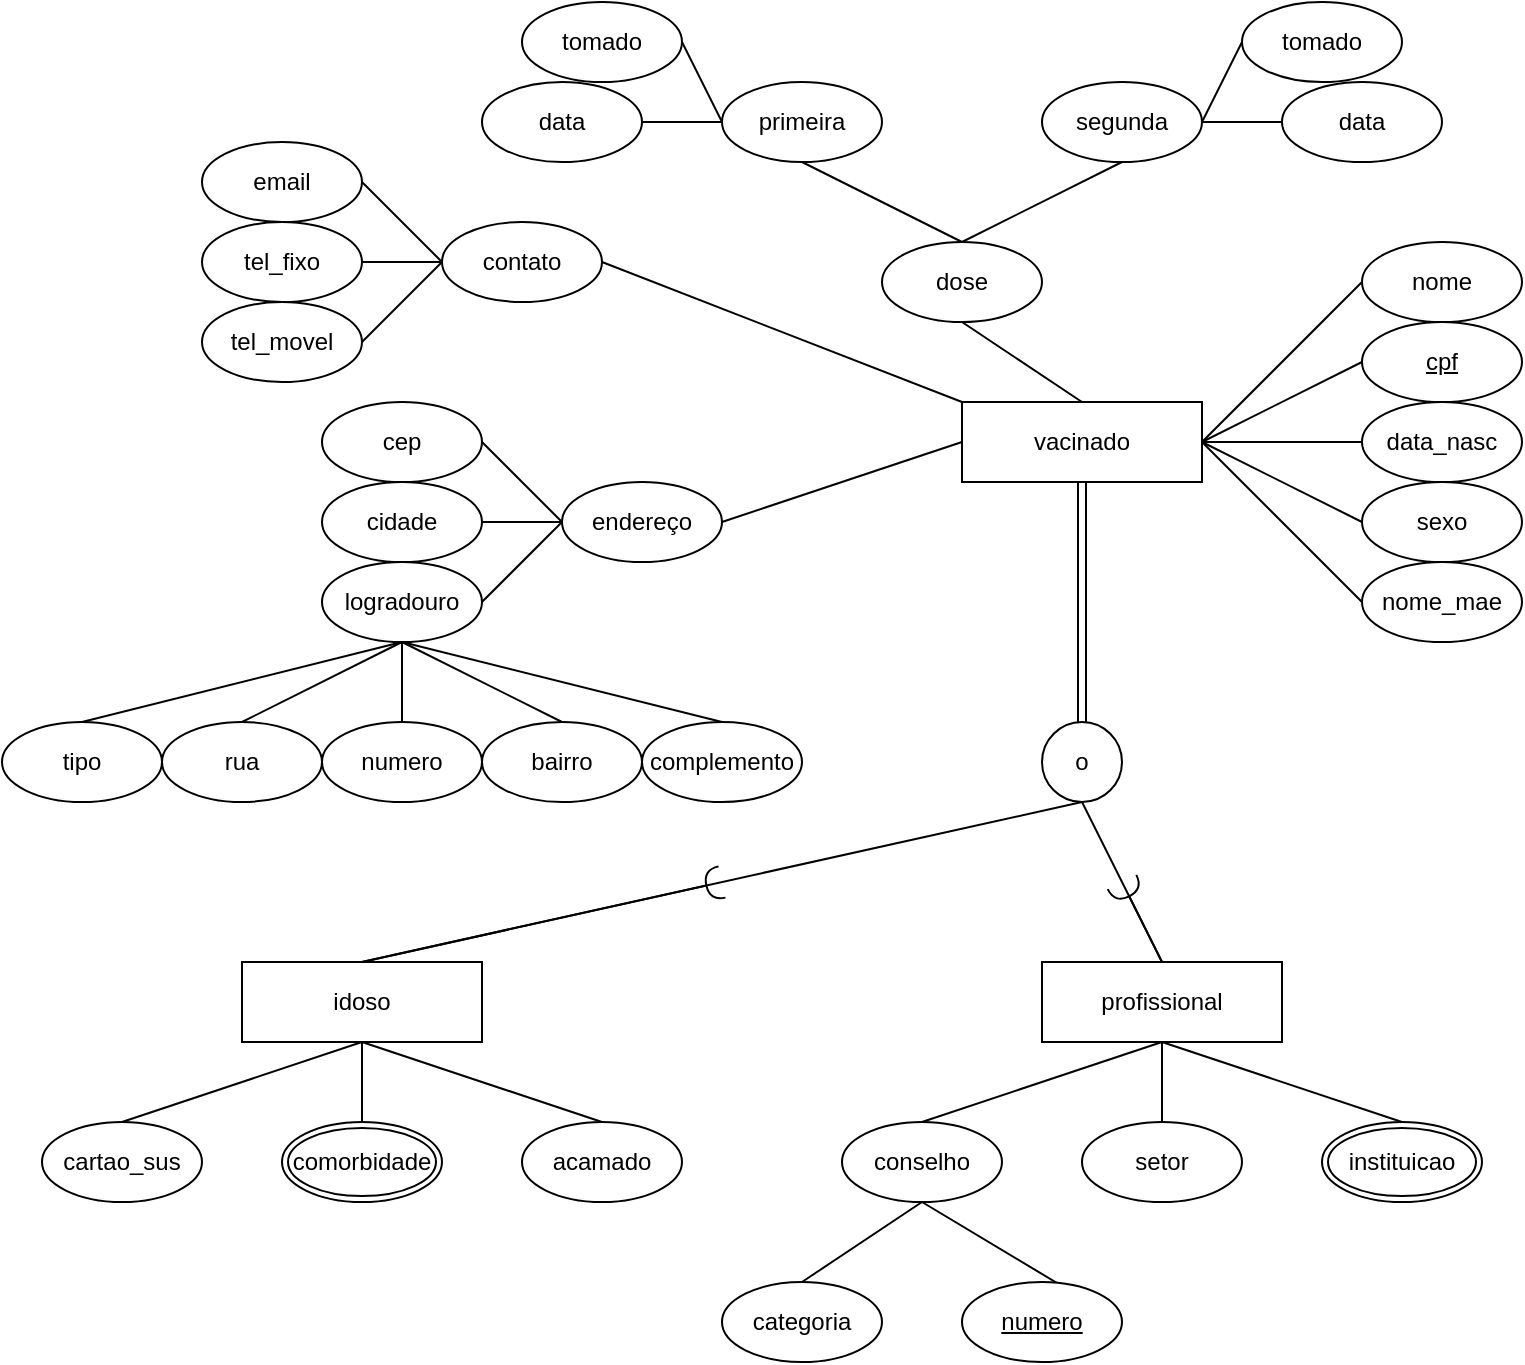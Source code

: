 <mxfile version="14.4.5" type="github">
  <diagram id="R2lEEEUBdFMjLlhIrx00" name="Page-1">
    <mxGraphModel dx="18" dy="456" grid="1" gridSize="10" guides="1" tooltips="1" connect="1" arrows="1" fold="1" page="1" pageScale="1" pageWidth="850" pageHeight="1100" math="0" shadow="0" extFonts="Permanent Marker^https://fonts.googleapis.com/css?family=Permanent+Marker">
      <root>
        <mxCell id="0" />
        <mxCell id="1" parent="0" />
        <mxCell id="XcMcHnZJGsY6i6CQSqj3-1" style="edgeStyle=none;orthogonalLoop=1;jettySize=auto;html=1;exitX=1;exitY=0.5;exitDx=0;exitDy=0;entryX=0;entryY=0.5;entryDx=0;entryDy=0;endArrow=none;endFill=0;" parent="1" source="XcMcHnZJGsY6i6CQSqj3-10" target="XcMcHnZJGsY6i6CQSqj3-11" edge="1">
          <mxGeometry relative="1" as="geometry" />
        </mxCell>
        <mxCell id="XcMcHnZJGsY6i6CQSqj3-2" style="edgeStyle=none;orthogonalLoop=1;jettySize=auto;html=1;exitX=1;exitY=0.5;exitDx=0;exitDy=0;entryX=0;entryY=0.5;entryDx=0;entryDy=0;endArrow=none;endFill=0;" parent="1" source="XcMcHnZJGsY6i6CQSqj3-10" target="XcMcHnZJGsY6i6CQSqj3-12" edge="1">
          <mxGeometry relative="1" as="geometry" />
        </mxCell>
        <mxCell id="XcMcHnZJGsY6i6CQSqj3-3" style="edgeStyle=none;orthogonalLoop=1;jettySize=auto;html=1;exitX=1;exitY=0.5;exitDx=0;exitDy=0;entryX=0;entryY=0.5;entryDx=0;entryDy=0;endArrow=none;endFill=0;" parent="1" source="XcMcHnZJGsY6i6CQSqj3-10" target="XcMcHnZJGsY6i6CQSqj3-13" edge="1">
          <mxGeometry relative="1" as="geometry" />
        </mxCell>
        <mxCell id="XcMcHnZJGsY6i6CQSqj3-4" style="edgeStyle=none;orthogonalLoop=1;jettySize=auto;html=1;exitX=1;exitY=0.5;exitDx=0;exitDy=0;entryX=0;entryY=0.5;entryDx=0;entryDy=0;endArrow=none;endFill=0;" parent="1" source="XcMcHnZJGsY6i6CQSqj3-10" target="XcMcHnZJGsY6i6CQSqj3-14" edge="1">
          <mxGeometry relative="1" as="geometry" />
        </mxCell>
        <mxCell id="XcMcHnZJGsY6i6CQSqj3-5" style="edgeStyle=none;orthogonalLoop=1;jettySize=auto;html=1;exitX=1;exitY=0.5;exitDx=0;exitDy=0;entryX=0;entryY=0.5;entryDx=0;entryDy=0;endArrow=none;endFill=0;" parent="1" source="XcMcHnZJGsY6i6CQSqj3-10" target="XcMcHnZJGsY6i6CQSqj3-15" edge="1">
          <mxGeometry relative="1" as="geometry" />
        </mxCell>
        <mxCell id="XcMcHnZJGsY6i6CQSqj3-6" style="edgeStyle=none;orthogonalLoop=1;jettySize=auto;html=1;exitX=0;exitY=0;exitDx=0;exitDy=0;entryX=1;entryY=0.5;entryDx=0;entryDy=0;endArrow=none;endFill=0;" parent="1" source="XcMcHnZJGsY6i6CQSqj3-10" target="XcMcHnZJGsY6i6CQSqj3-19" edge="1">
          <mxGeometry relative="1" as="geometry" />
        </mxCell>
        <mxCell id="XcMcHnZJGsY6i6CQSqj3-7" style="edgeStyle=none;orthogonalLoop=1;jettySize=auto;html=1;exitX=0.5;exitY=0;exitDx=0;exitDy=0;entryX=0.5;entryY=1;entryDx=0;entryDy=0;endArrow=none;endFill=0;" parent="1" source="XcMcHnZJGsY6i6CQSqj3-10" target="XcMcHnZJGsY6i6CQSqj3-22" edge="1">
          <mxGeometry relative="1" as="geometry" />
        </mxCell>
        <mxCell id="XcMcHnZJGsY6i6CQSqj3-8" style="edgeStyle=none;orthogonalLoop=1;jettySize=auto;html=1;exitX=0;exitY=0.5;exitDx=0;exitDy=0;entryX=1;entryY=0.5;entryDx=0;entryDy=0;endArrow=none;endFill=0;" parent="1" source="XcMcHnZJGsY6i6CQSqj3-10" target="XcMcHnZJGsY6i6CQSqj3-26" edge="1">
          <mxGeometry relative="1" as="geometry" />
        </mxCell>
        <mxCell id="XcMcHnZJGsY6i6CQSqj3-9" style="edgeStyle=none;orthogonalLoop=1;jettySize=auto;html=1;exitX=0.5;exitY=1;exitDx=0;exitDy=0;entryX=0.5;entryY=0;entryDx=0;entryDy=0;shape=link;" parent="1" source="XcMcHnZJGsY6i6CQSqj3-10" target="XcMcHnZJGsY6i6CQSqj3-55" edge="1">
          <mxGeometry relative="1" as="geometry" />
        </mxCell>
        <mxCell id="XcMcHnZJGsY6i6CQSqj3-10" value="vacinado" style="whiteSpace=wrap;html=1;" parent="1" vertex="1">
          <mxGeometry x="1360" y="240" width="120" height="40" as="geometry" />
        </mxCell>
        <mxCell id="XcMcHnZJGsY6i6CQSqj3-11" value="nome" style="ellipse;whiteSpace=wrap;html=1;" parent="1" vertex="1">
          <mxGeometry x="1560" y="160" width="80" height="40" as="geometry" />
        </mxCell>
        <mxCell id="XcMcHnZJGsY6i6CQSqj3-12" value="&lt;u&gt;cpf&lt;/u&gt;" style="ellipse;whiteSpace=wrap;html=1;" parent="1" vertex="1">
          <mxGeometry x="1560" y="200" width="80" height="40" as="geometry" />
        </mxCell>
        <mxCell id="XcMcHnZJGsY6i6CQSqj3-13" value="&lt;div&gt;data_nasc&lt;/div&gt;" style="ellipse;whiteSpace=wrap;html=1;" parent="1" vertex="1">
          <mxGeometry x="1560" y="240" width="80" height="40" as="geometry" />
        </mxCell>
        <mxCell id="XcMcHnZJGsY6i6CQSqj3-14" value="sexo" style="ellipse;whiteSpace=wrap;html=1;" parent="1" vertex="1">
          <mxGeometry x="1560" y="280" width="80" height="40" as="geometry" />
        </mxCell>
        <mxCell id="XcMcHnZJGsY6i6CQSqj3-15" value="&lt;div&gt;nome_mae&lt;/div&gt;" style="ellipse;whiteSpace=wrap;html=1;" parent="1" vertex="1">
          <mxGeometry x="1560" y="320" width="80" height="40" as="geometry" />
        </mxCell>
        <mxCell id="XcMcHnZJGsY6i6CQSqj3-16" style="orthogonalLoop=1;jettySize=auto;html=1;exitX=0;exitY=0.5;exitDx=0;exitDy=0;entryX=1;entryY=0.5;entryDx=0;entryDy=0;endArrow=none;endFill=0;" parent="1" source="XcMcHnZJGsY6i6CQSqj3-19" target="XcMcHnZJGsY6i6CQSqj3-27" edge="1">
          <mxGeometry relative="1" as="geometry" />
        </mxCell>
        <mxCell id="XcMcHnZJGsY6i6CQSqj3-17" style="edgeStyle=none;orthogonalLoop=1;jettySize=auto;html=1;exitX=0;exitY=0.5;exitDx=0;exitDy=0;entryX=1;entryY=0.5;entryDx=0;entryDy=0;endArrow=none;endFill=0;" parent="1" source="XcMcHnZJGsY6i6CQSqj3-19" target="XcMcHnZJGsY6i6CQSqj3-28" edge="1">
          <mxGeometry relative="1" as="geometry" />
        </mxCell>
        <mxCell id="XcMcHnZJGsY6i6CQSqj3-18" style="edgeStyle=none;orthogonalLoop=1;jettySize=auto;html=1;exitX=0;exitY=0.5;exitDx=0;exitDy=0;entryX=1;entryY=0.5;entryDx=0;entryDy=0;endArrow=none;endFill=0;" parent="1" source="XcMcHnZJGsY6i6CQSqj3-19" target="XcMcHnZJGsY6i6CQSqj3-29" edge="1">
          <mxGeometry relative="1" as="geometry" />
        </mxCell>
        <mxCell id="XcMcHnZJGsY6i6CQSqj3-19" value="contato" style="ellipse;whiteSpace=wrap;html=1;" parent="1" vertex="1">
          <mxGeometry x="1100" y="150" width="80" height="40" as="geometry" />
        </mxCell>
        <mxCell id="XcMcHnZJGsY6i6CQSqj3-20" style="edgeStyle=none;orthogonalLoop=1;jettySize=auto;html=1;exitX=0.5;exitY=0;exitDx=0;exitDy=0;entryX=0.5;entryY=1;entryDx=0;entryDy=0;endArrow=none;endFill=0;" parent="1" source="XcMcHnZJGsY6i6CQSqj3-22" target="XcMcHnZJGsY6i6CQSqj3-45" edge="1">
          <mxGeometry relative="1" as="geometry" />
        </mxCell>
        <mxCell id="XcMcHnZJGsY6i6CQSqj3-21" style="edgeStyle=none;orthogonalLoop=1;jettySize=auto;html=1;exitX=0.5;exitY=0;exitDx=0;exitDy=0;entryX=0.5;entryY=1;entryDx=0;entryDy=0;endArrow=none;endFill=0;" parent="1" source="XcMcHnZJGsY6i6CQSqj3-22" target="XcMcHnZJGsY6i6CQSqj3-48" edge="1">
          <mxGeometry relative="1" as="geometry" />
        </mxCell>
        <mxCell id="XcMcHnZJGsY6i6CQSqj3-22" value="dose" style="ellipse;whiteSpace=wrap;html=1;" parent="1" vertex="1">
          <mxGeometry x="1320" y="160" width="80" height="40" as="geometry" />
        </mxCell>
        <mxCell id="XcMcHnZJGsY6i6CQSqj3-23" style="edgeStyle=none;orthogonalLoop=1;jettySize=auto;html=1;entryX=1;entryY=0.5;entryDx=0;entryDy=0;exitX=0;exitY=0.5;exitDx=0;exitDy=0;endArrow=none;endFill=0;" parent="1" source="XcMcHnZJGsY6i6CQSqj3-26" target="XcMcHnZJGsY6i6CQSqj3-30" edge="1">
          <mxGeometry relative="1" as="geometry">
            <mxPoint x="1140" y="300" as="sourcePoint" />
          </mxGeometry>
        </mxCell>
        <mxCell id="XcMcHnZJGsY6i6CQSqj3-24" style="edgeStyle=none;orthogonalLoop=1;jettySize=auto;html=1;exitX=0;exitY=0.5;exitDx=0;exitDy=0;entryX=1;entryY=0.5;entryDx=0;entryDy=0;endArrow=none;endFill=0;" parent="1" source="XcMcHnZJGsY6i6CQSqj3-26" target="XcMcHnZJGsY6i6CQSqj3-31" edge="1">
          <mxGeometry relative="1" as="geometry" />
        </mxCell>
        <mxCell id="XcMcHnZJGsY6i6CQSqj3-25" style="edgeStyle=none;orthogonalLoop=1;jettySize=auto;html=1;exitX=0;exitY=0.5;exitDx=0;exitDy=0;entryX=1;entryY=0.5;entryDx=0;entryDy=0;endArrow=none;endFill=0;" parent="1" source="XcMcHnZJGsY6i6CQSqj3-26" target="XcMcHnZJGsY6i6CQSqj3-37" edge="1">
          <mxGeometry relative="1" as="geometry" />
        </mxCell>
        <mxCell id="XcMcHnZJGsY6i6CQSqj3-26" value="endereço" style="ellipse;whiteSpace=wrap;html=1;" parent="1" vertex="1">
          <mxGeometry x="1160" y="280" width="80" height="40" as="geometry" />
        </mxCell>
        <mxCell id="XcMcHnZJGsY6i6CQSqj3-27" value="tel_fixo" style="ellipse;whiteSpace=wrap;html=1;" parent="1" vertex="1">
          <mxGeometry x="980" y="150" width="80" height="40" as="geometry" />
        </mxCell>
        <mxCell id="XcMcHnZJGsY6i6CQSqj3-28" value="email" style="ellipse;whiteSpace=wrap;html=1;" parent="1" vertex="1">
          <mxGeometry x="980" y="110" width="80" height="40" as="geometry" />
        </mxCell>
        <mxCell id="XcMcHnZJGsY6i6CQSqj3-29" value="tel_movel" style="ellipse;whiteSpace=wrap;html=1;" parent="1" vertex="1">
          <mxGeometry x="980" y="190" width="80" height="40" as="geometry" />
        </mxCell>
        <mxCell id="XcMcHnZJGsY6i6CQSqj3-30" value="cep" style="ellipse;whiteSpace=wrap;html=1;" parent="1" vertex="1">
          <mxGeometry x="1040" y="240" width="80" height="40" as="geometry" />
        </mxCell>
        <mxCell id="XcMcHnZJGsY6i6CQSqj3-31" value="cidade" style="ellipse;whiteSpace=wrap;html=1;" parent="1" vertex="1">
          <mxGeometry x="1040" y="280" width="80" height="40" as="geometry" />
        </mxCell>
        <mxCell id="XcMcHnZJGsY6i6CQSqj3-32" style="edgeStyle=none;orthogonalLoop=1;jettySize=auto;html=1;exitX=0.5;exitY=1;exitDx=0;exitDy=0;entryX=0.5;entryY=0;entryDx=0;entryDy=0;endArrow=none;endFill=0;" parent="1" source="XcMcHnZJGsY6i6CQSqj3-37" target="XcMcHnZJGsY6i6CQSqj3-40" edge="1">
          <mxGeometry relative="1" as="geometry" />
        </mxCell>
        <mxCell id="XcMcHnZJGsY6i6CQSqj3-33" style="edgeStyle=none;orthogonalLoop=1;jettySize=auto;html=1;exitX=0.5;exitY=1;exitDx=0;exitDy=0;entryX=0.5;entryY=0;entryDx=0;entryDy=0;endArrow=none;endFill=0;" parent="1" source="XcMcHnZJGsY6i6CQSqj3-37" target="XcMcHnZJGsY6i6CQSqj3-38" edge="1">
          <mxGeometry relative="1" as="geometry" />
        </mxCell>
        <mxCell id="XcMcHnZJGsY6i6CQSqj3-34" style="edgeStyle=none;orthogonalLoop=1;jettySize=auto;html=1;exitX=0.5;exitY=1;exitDx=0;exitDy=0;entryX=0.5;entryY=0;entryDx=0;entryDy=0;endArrow=none;endFill=0;" parent="1" source="XcMcHnZJGsY6i6CQSqj3-37" target="XcMcHnZJGsY6i6CQSqj3-41" edge="1">
          <mxGeometry relative="1" as="geometry" />
        </mxCell>
        <mxCell id="XcMcHnZJGsY6i6CQSqj3-35" style="edgeStyle=none;orthogonalLoop=1;jettySize=auto;html=1;exitX=0.5;exitY=1;exitDx=0;exitDy=0;entryX=0.5;entryY=0;entryDx=0;entryDy=0;endArrow=none;endFill=0;" parent="1" source="XcMcHnZJGsY6i6CQSqj3-37" target="XcMcHnZJGsY6i6CQSqj3-39" edge="1">
          <mxGeometry relative="1" as="geometry" />
        </mxCell>
        <mxCell id="XcMcHnZJGsY6i6CQSqj3-36" style="edgeStyle=none;orthogonalLoop=1;jettySize=auto;html=1;exitX=0.5;exitY=1;exitDx=0;exitDy=0;entryX=0.5;entryY=0;entryDx=0;entryDy=0;endArrow=none;endFill=0;" parent="1" source="XcMcHnZJGsY6i6CQSqj3-37" target="XcMcHnZJGsY6i6CQSqj3-42" edge="1">
          <mxGeometry relative="1" as="geometry" />
        </mxCell>
        <mxCell id="XcMcHnZJGsY6i6CQSqj3-37" value="logradouro" style="ellipse;whiteSpace=wrap;html=1;" parent="1" vertex="1">
          <mxGeometry x="1040" y="320" width="80" height="40" as="geometry" />
        </mxCell>
        <mxCell id="XcMcHnZJGsY6i6CQSqj3-38" value="rua" style="ellipse;whiteSpace=wrap;html=1;" parent="1" vertex="1">
          <mxGeometry x="960" y="400" width="80" height="40" as="geometry" />
        </mxCell>
        <mxCell id="XcMcHnZJGsY6i6CQSqj3-39" value="bairro" style="ellipse;whiteSpace=wrap;html=1;" parent="1" vertex="1">
          <mxGeometry x="1120" y="400" width="80" height="40" as="geometry" />
        </mxCell>
        <mxCell id="XcMcHnZJGsY6i6CQSqj3-40" value="tipo" style="ellipse;whiteSpace=wrap;html=1;" parent="1" vertex="1">
          <mxGeometry x="880" y="400" width="80" height="40" as="geometry" />
        </mxCell>
        <mxCell id="XcMcHnZJGsY6i6CQSqj3-41" value="numero" style="ellipse;whiteSpace=wrap;html=1;" parent="1" vertex="1">
          <mxGeometry x="1040" y="400" width="80" height="40" as="geometry" />
        </mxCell>
        <mxCell id="XcMcHnZJGsY6i6CQSqj3-42" value="complemento" style="ellipse;whiteSpace=wrap;html=1;" parent="1" vertex="1">
          <mxGeometry x="1200" y="400" width="80" height="40" as="geometry" />
        </mxCell>
        <mxCell id="XcMcHnZJGsY6i6CQSqj3-43" style="edgeStyle=none;orthogonalLoop=1;jettySize=auto;html=1;exitX=0;exitY=0.5;exitDx=0;exitDy=0;entryX=1;entryY=0.5;entryDx=0;entryDy=0;endArrow=none;endFill=0;" parent="1" source="XcMcHnZJGsY6i6CQSqj3-45" target="XcMcHnZJGsY6i6CQSqj3-49" edge="1">
          <mxGeometry relative="1" as="geometry" />
        </mxCell>
        <mxCell id="XcMcHnZJGsY6i6CQSqj3-44" style="edgeStyle=none;orthogonalLoop=1;jettySize=auto;html=1;exitX=0;exitY=0.5;exitDx=0;exitDy=0;entryX=1;entryY=0.5;entryDx=0;entryDy=0;endArrow=none;endFill=0;" parent="1" source="XcMcHnZJGsY6i6CQSqj3-45" target="XcMcHnZJGsY6i6CQSqj3-50" edge="1">
          <mxGeometry relative="1" as="geometry" />
        </mxCell>
        <mxCell id="XcMcHnZJGsY6i6CQSqj3-45" value="primeira" style="ellipse;whiteSpace=wrap;html=1;" parent="1" vertex="1">
          <mxGeometry x="1240" y="80" width="80" height="40" as="geometry" />
        </mxCell>
        <mxCell id="XcMcHnZJGsY6i6CQSqj3-46" style="edgeStyle=none;orthogonalLoop=1;jettySize=auto;html=1;exitX=1;exitY=0.5;exitDx=0;exitDy=0;entryX=0;entryY=0.5;entryDx=0;entryDy=0;endArrow=none;endFill=0;" parent="1" source="XcMcHnZJGsY6i6CQSqj3-48" target="XcMcHnZJGsY6i6CQSqj3-51" edge="1">
          <mxGeometry relative="1" as="geometry" />
        </mxCell>
        <mxCell id="XcMcHnZJGsY6i6CQSqj3-47" style="edgeStyle=none;orthogonalLoop=1;jettySize=auto;html=1;exitX=1;exitY=0.5;exitDx=0;exitDy=0;entryX=0;entryY=0.5;entryDx=0;entryDy=0;endArrow=none;endFill=0;" parent="1" source="XcMcHnZJGsY6i6CQSqj3-48" target="XcMcHnZJGsY6i6CQSqj3-52" edge="1">
          <mxGeometry relative="1" as="geometry" />
        </mxCell>
        <mxCell id="XcMcHnZJGsY6i6CQSqj3-48" value="segunda" style="ellipse;whiteSpace=wrap;html=1;" parent="1" vertex="1">
          <mxGeometry x="1400" y="80" width="80" height="40" as="geometry" />
        </mxCell>
        <mxCell id="XcMcHnZJGsY6i6CQSqj3-49" value="data" style="ellipse;whiteSpace=wrap;html=1;" parent="1" vertex="1">
          <mxGeometry x="1120" y="80" width="80" height="40" as="geometry" />
        </mxCell>
        <mxCell id="XcMcHnZJGsY6i6CQSqj3-50" value="tomado" style="ellipse;whiteSpace=wrap;html=1;" parent="1" vertex="1">
          <mxGeometry x="1140" y="40" width="80" height="40" as="geometry" />
        </mxCell>
        <mxCell id="XcMcHnZJGsY6i6CQSqj3-51" value="tomado" style="ellipse;whiteSpace=wrap;html=1;" parent="1" vertex="1">
          <mxGeometry x="1500" y="40" width="80" height="40" as="geometry" />
        </mxCell>
        <mxCell id="XcMcHnZJGsY6i6CQSqj3-52" value="data" style="ellipse;whiteSpace=wrap;html=1;" parent="1" vertex="1">
          <mxGeometry x="1520" y="80" width="80" height="40" as="geometry" />
        </mxCell>
        <mxCell id="XcMcHnZJGsY6i6CQSqj3-53" style="edgeStyle=none;orthogonalLoop=1;jettySize=auto;html=1;exitX=0.5;exitY=1;exitDx=0;exitDy=0;startArrow=none;startFill=0;endArrow=none;endFill=0;entryX=0.5;entryY=0;entryDx=0;entryDy=0;" parent="1" source="XcMcHnZJGsY6i6CQSqj3-55" target="XcMcHnZJGsY6i6CQSqj3-60" edge="1">
          <mxGeometry relative="1" as="geometry">
            <mxPoint x="1540" y="520" as="targetPoint" />
          </mxGeometry>
        </mxCell>
        <mxCell id="XcMcHnZJGsY6i6CQSqj3-54" style="edgeStyle=none;orthogonalLoop=1;jettySize=auto;html=1;exitX=0.5;exitY=1;exitDx=0;exitDy=0;entryX=0.5;entryY=0;entryDx=0;entryDy=0;startArrow=none;startFill=0;endArrow=none;endFill=0;" parent="1" source="XcMcHnZJGsY6i6CQSqj3-55" target="XcMcHnZJGsY6i6CQSqj3-65" edge="1">
          <mxGeometry relative="1" as="geometry" />
        </mxCell>
        <mxCell id="XcMcHnZJGsY6i6CQSqj3-55" value="o" style="ellipse;whiteSpace=wrap;html=1;aspect=fixed;" parent="1" vertex="1">
          <mxGeometry x="1400" y="400" width="40" height="40" as="geometry" />
        </mxCell>
        <mxCell id="XcMcHnZJGsY6i6CQSqj3-56" style="edgeStyle=none;orthogonalLoop=1;jettySize=auto;html=1;exitX=0.5;exitY=0;exitDx=0;exitDy=0;startArrow=none;startFill=0;endArrow=halfCircle;endFill=0;" parent="1" source="XcMcHnZJGsY6i6CQSqj3-60" edge="1">
          <mxGeometry relative="1" as="geometry">
            <mxPoint x="1440" y="480" as="targetPoint" />
          </mxGeometry>
        </mxCell>
        <mxCell id="XcMcHnZJGsY6i6CQSqj3-57" style="edgeStyle=none;orthogonalLoop=1;jettySize=auto;html=1;exitX=0.5;exitY=1;exitDx=0;exitDy=0;entryX=0.5;entryY=0;entryDx=0;entryDy=0;startArrow=none;startFill=0;endArrow=none;endFill=0;" parent="1" source="XcMcHnZJGsY6i6CQSqj3-60" target="XcMcHnZJGsY6i6CQSqj3-68" edge="1">
          <mxGeometry relative="1" as="geometry" />
        </mxCell>
        <mxCell id="XcMcHnZJGsY6i6CQSqj3-58" style="edgeStyle=none;orthogonalLoop=1;jettySize=auto;html=1;exitX=0.5;exitY=1;exitDx=0;exitDy=0;entryX=0.5;entryY=0;entryDx=0;entryDy=0;startArrow=none;startFill=0;endArrow=none;endFill=0;" parent="1" source="XcMcHnZJGsY6i6CQSqj3-60" target="XcMcHnZJGsY6i6CQSqj3-71" edge="1">
          <mxGeometry relative="1" as="geometry" />
        </mxCell>
        <mxCell id="XcMcHnZJGsY6i6CQSqj3-59" style="edgeStyle=none;orthogonalLoop=1;jettySize=auto;html=1;exitX=0.5;exitY=1;exitDx=0;exitDy=0;entryX=0.5;entryY=0;entryDx=0;entryDy=0;startArrow=none;startFill=0;endArrow=none;endFill=0;" parent="1" source="XcMcHnZJGsY6i6CQSqj3-60" target="XcMcHnZJGsY6i6CQSqj3-72" edge="1">
          <mxGeometry relative="1" as="geometry" />
        </mxCell>
        <mxCell id="XcMcHnZJGsY6i6CQSqj3-60" value="profissional" style="whiteSpace=wrap;html=1;" parent="1" vertex="1">
          <mxGeometry x="1400" y="520" width="120" height="40" as="geometry" />
        </mxCell>
        <mxCell id="XcMcHnZJGsY6i6CQSqj3-61" style="edgeStyle=none;orthogonalLoop=1;jettySize=auto;html=1;exitX=0.5;exitY=0;exitDx=0;exitDy=0;startArrow=none;startFill=0;endArrow=halfCircle;endFill=0;" parent="1" source="XcMcHnZJGsY6i6CQSqj3-65" edge="1">
          <mxGeometry relative="1" as="geometry">
            <mxPoint x="1240" y="480" as="targetPoint" />
          </mxGeometry>
        </mxCell>
        <mxCell id="XcMcHnZJGsY6i6CQSqj3-62" style="edgeStyle=none;orthogonalLoop=1;jettySize=auto;html=1;exitX=0.5;exitY=1;exitDx=0;exitDy=0;entryX=0.5;entryY=0;entryDx=0;entryDy=0;startArrow=none;startFill=0;endArrow=none;endFill=0;" parent="1" source="XcMcHnZJGsY6i6CQSqj3-65" target="XcMcHnZJGsY6i6CQSqj3-73" edge="1">
          <mxGeometry relative="1" as="geometry" />
        </mxCell>
        <mxCell id="XcMcHnZJGsY6i6CQSqj3-63" style="edgeStyle=none;orthogonalLoop=1;jettySize=auto;html=1;exitX=0.5;exitY=1;exitDx=0;exitDy=0;entryX=0.5;entryY=0;entryDx=0;entryDy=0;startArrow=none;startFill=0;endArrow=none;endFill=0;" parent="1" source="XcMcHnZJGsY6i6CQSqj3-65" target="XcMcHnZJGsY6i6CQSqj3-75" edge="1">
          <mxGeometry relative="1" as="geometry" />
        </mxCell>
        <mxCell id="XcMcHnZJGsY6i6CQSqj3-64" style="edgeStyle=none;orthogonalLoop=1;jettySize=auto;html=1;exitX=0.5;exitY=1;exitDx=0;exitDy=0;entryX=0.5;entryY=0;entryDx=0;entryDy=0;startArrow=none;startFill=0;endArrow=none;endFill=0;" parent="1" source="XcMcHnZJGsY6i6CQSqj3-65" target="XcMcHnZJGsY6i6CQSqj3-74" edge="1">
          <mxGeometry relative="1" as="geometry" />
        </mxCell>
        <mxCell id="XcMcHnZJGsY6i6CQSqj3-65" value="idoso" style="whiteSpace=wrap;html=1;" parent="1" vertex="1">
          <mxGeometry x="1000" y="520" width="120" height="40" as="geometry" />
        </mxCell>
        <mxCell id="XcMcHnZJGsY6i6CQSqj3-66" style="edgeStyle=none;orthogonalLoop=1;jettySize=auto;html=1;exitX=0.5;exitY=1;exitDx=0;exitDy=0;entryX=0;entryY=0.5;entryDx=0;entryDy=0;startArrow=none;startFill=0;endArrow=none;endFill=0;" parent="1" source="XcMcHnZJGsY6i6CQSqj3-68" target="XcMcHnZJGsY6i6CQSqj3-70" edge="1">
          <mxGeometry relative="1" as="geometry" />
        </mxCell>
        <mxCell id="XcMcHnZJGsY6i6CQSqj3-67" style="edgeStyle=none;orthogonalLoop=1;jettySize=auto;html=1;exitX=0.5;exitY=1;exitDx=0;exitDy=0;entryX=0.5;entryY=0;entryDx=0;entryDy=0;startArrow=none;startFill=0;endArrow=none;endFill=0;" parent="1" source="XcMcHnZJGsY6i6CQSqj3-68" target="XcMcHnZJGsY6i6CQSqj3-69" edge="1">
          <mxGeometry relative="1" as="geometry" />
        </mxCell>
        <mxCell id="XcMcHnZJGsY6i6CQSqj3-68" value="conselho" style="ellipse;whiteSpace=wrap;html=1;" parent="1" vertex="1">
          <mxGeometry x="1300" y="600" width="80" height="40" as="geometry" />
        </mxCell>
        <mxCell id="XcMcHnZJGsY6i6CQSqj3-69" value="categoria" style="ellipse;whiteSpace=wrap;html=1;" parent="1" vertex="1">
          <mxGeometry x="1240" y="680" width="80" height="40" as="geometry" />
        </mxCell>
        <mxCell id="XcMcHnZJGsY6i6CQSqj3-70" value="&lt;u&gt;numero&lt;/u&gt;" style="ellipse;whiteSpace=wrap;html=1;direction=west;" parent="1" vertex="1">
          <mxGeometry x="1360" y="680" width="80" height="40" as="geometry" />
        </mxCell>
        <mxCell id="XcMcHnZJGsY6i6CQSqj3-71" value="setor" style="ellipse;whiteSpace=wrap;html=1;" parent="1" vertex="1">
          <mxGeometry x="1420" y="600" width="80" height="40" as="geometry" />
        </mxCell>
        <mxCell id="XcMcHnZJGsY6i6CQSqj3-72" value="instituicao" style="ellipse;shape=doubleEllipse;margin=3;whiteSpace=wrap;html=1;align=center;" parent="1" vertex="1">
          <mxGeometry x="1540" y="600" width="80" height="40" as="geometry" />
        </mxCell>
        <mxCell id="XcMcHnZJGsY6i6CQSqj3-73" value="cartao_sus" style="ellipse;whiteSpace=wrap;html=1;" parent="1" vertex="1">
          <mxGeometry x="900" y="600" width="80" height="40" as="geometry" />
        </mxCell>
        <mxCell id="XcMcHnZJGsY6i6CQSqj3-74" value="acamado" style="ellipse;whiteSpace=wrap;html=1;" parent="1" vertex="1">
          <mxGeometry x="1140" y="600" width="80" height="40" as="geometry" />
        </mxCell>
        <mxCell id="XcMcHnZJGsY6i6CQSqj3-75" value="comorbidade" style="ellipse;shape=doubleEllipse;margin=3;whiteSpace=wrap;html=1;align=center;" parent="1" vertex="1">
          <mxGeometry x="1020" y="600" width="80" height="40" as="geometry" />
        </mxCell>
      </root>
    </mxGraphModel>
  </diagram>
</mxfile>
